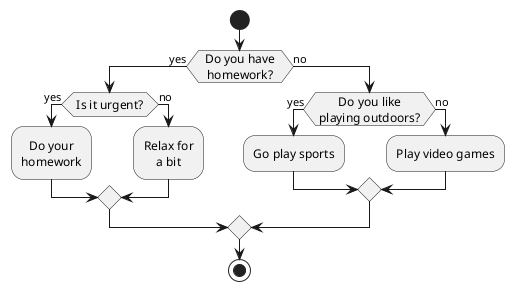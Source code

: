 @startuml

skinparam defaultTextAlignment center

start

if (<size:12>  Do you have  </size>\n<size:12>  homework?  </size>) then (yes)
    if (<size:12> Is it urgent? </size>) then (yes)
        :Do your\nhomework;
    else (no)
        :Relax for\na bit;
    endif
else (no)
    if (<size:12> Do you like </size>\n<size:12> playing outdoors? </size>) then (yes)
        :Go play sports;
    else (no)
        :Play video games;
    endif
endif

stop

@enduml
